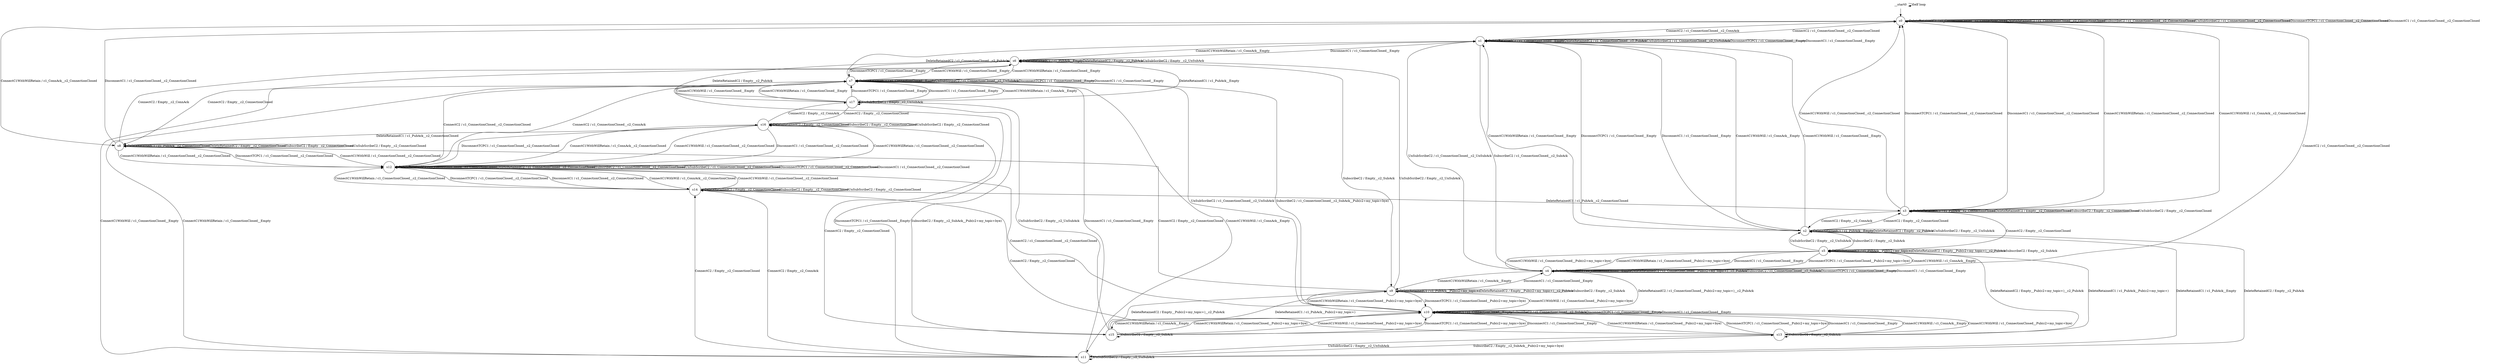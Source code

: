 digraph g {
	graph [name=g];
	__start0	[shape=none];
	__start0 -> __start0	[key=0,
		label="Self loop"];
	s0	[label=s0,
		shape=circle];
	__start0 -> s0	[key=0];
	s0 -> s0	[key=0,
		label="DeleteRetainedC1 / c1_ConnectionClosed__c2_ConnectionClosed"];
	s0 -> s0	[key=1,
		label="DeleteRetainedC2 / c1_ConnectionClosed__c2_ConnectionClosed"];
	s0 -> s0	[key=2,
		label="SubscribeC2 / c1_ConnectionClosed__c2_ConnectionClosed"];
	s0 -> s0	[key=3,
		label="UnSubScribeC2 / c1_ConnectionClosed__c2_ConnectionClosed"];
	s0 -> s0	[key=4,
		label="DisconnectTCPC1 / c1_ConnectionClosed__c2_ConnectionClosed"];
	s0 -> s0	[key=5,
		label="DisconnectC1 / c1_ConnectionClosed__c2_ConnectionClosed"];
	s1	[label=s1,
		shape=circle];
	s0 -> s1	[key=0,
		label="ConnectC2 / c1_ConnectionClosed__c2_ConnAck"];
	s3	[label=s3,
		shape=circle];
	s0 -> s3	[key=0,
		label="ConnectC1WithWill / c1_ConnAck__c2_ConnectionClosed"];
	s8	[label=s8,
		shape=circle];
	s0 -> s8	[key=0,
		label="ConnectC1WithWillRetain / c1_ConnAck__c2_ConnectionClosed"];
	s1 -> s0	[key=0,
		label="ConnectC2 / c1_ConnectionClosed__c2_ConnectionClosed"];
	s1 -> s1	[key=0,
		label="DeleteRetainedC1 / c1_ConnectionClosed__Empty"];
	s1 -> s1	[key=1,
		label="DeleteRetainedC2 / c1_ConnectionClosed__c2_PubAck"];
	s1 -> s1	[key=2,
		label="UnSubScribeC2 / c1_ConnectionClosed__c2_UnSubAck"];
	s1 -> s1	[key=3,
		label="DisconnectTCPC1 / c1_ConnectionClosed__Empty"];
	s1 -> s1	[key=4,
		label="DisconnectC1 / c1_ConnectionClosed__Empty"];
	s2	[label=s2,
		shape=circle];
	s1 -> s2	[key=0,
		label="ConnectC1WithWill / c1_ConnAck__Empty"];
	s4	[label=s4,
		shape=circle];
	s1 -> s4	[key=0,
		label="SubscribeC2 / c1_ConnectionClosed__c2_SubAck"];
	s6	[label=s6,
		shape=circle];
	s1 -> s6	[key=0,
		label="ConnectC1WithWillRetain / c1_ConnAck__Empty"];
	s2 -> s1	[key=0,
		label="ConnectC1WithWill / c1_ConnectionClosed__Empty"];
	s2 -> s1	[key=1,
		label="ConnectC1WithWillRetain / c1_ConnectionClosed__Empty"];
	s2 -> s1	[key=2,
		label="DisconnectTCPC1 / c1_ConnectionClosed__Empty"];
	s2 -> s1	[key=3,
		label="DisconnectC1 / c1_ConnectionClosed__Empty"];
	s2 -> s2	[key=0,
		label="DeleteRetainedC1 / c1_PubAck__Empty"];
	s2 -> s2	[key=1,
		label="DeleteRetainedC2 / Empty__c2_PubAck"];
	s2 -> s2	[key=2,
		label="UnSubScribeC2 / Empty__c2_UnSubAck"];
	s2 -> s3	[key=0,
		label="ConnectC2 / Empty__c2_ConnectionClosed"];
	s5	[label=s5,
		shape=circle];
	s2 -> s5	[key=0,
		label="SubscribeC2 / Empty__c2_SubAck"];
	s3 -> s0	[key=0,
		label="ConnectC1WithWill / c1_ConnectionClosed__c2_ConnectionClosed"];
	s3 -> s0	[key=1,
		label="ConnectC1WithWillRetain / c1_ConnectionClosed__c2_ConnectionClosed"];
	s3 -> s0	[key=2,
		label="DisconnectTCPC1 / c1_ConnectionClosed__c2_ConnectionClosed"];
	s3 -> s0	[key=3,
		label="DisconnectC1 / c1_ConnectionClosed__c2_ConnectionClosed"];
	s3 -> s2	[key=0,
		label="ConnectC2 / Empty__c2_ConnAck"];
	s3 -> s3	[key=0,
		label="DeleteRetainedC1 / c1_PubAck__c2_ConnectionClosed"];
	s3 -> s3	[key=1,
		label="DeleteRetainedC2 / Empty__c2_ConnectionClosed"];
	s3 -> s3	[key=2,
		label="SubscribeC2 / Empty__c2_ConnectionClosed"];
	s3 -> s3	[key=3,
		label="UnSubScribeC2 / Empty__c2_ConnectionClosed"];
	s4 -> s0	[key=0,
		label="ConnectC2 / c1_ConnectionClosed__c2_ConnectionClosed"];
	s4 -> s1	[key=0,
		label="UnSubScribeC2 / c1_ConnectionClosed__c2_UnSubAck"];
	s4 -> s4	[key=0,
		label="DeleteRetainedC1 / c1_ConnectionClosed__Empty"];
	s4 -> s4	[key=1,
		label="DeleteRetainedC2 / c1_ConnectionClosed__Pub(c2+my_topic+)__c2_PubAck"];
	s4 -> s4	[key=2,
		label="SubscribeC2 / c1_ConnectionClosed__c2_SubAck"];
	s4 -> s4	[key=3,
		label="DisconnectTCPC1 / c1_ConnectionClosed__Empty"];
	s4 -> s4	[key=4,
		label="DisconnectC1 / c1_ConnectionClosed__Empty"];
	s4 -> s5	[key=0,
		label="ConnectC1WithWill / c1_ConnAck__Empty"];
	s9	[label=s9,
		shape=circle];
	s4 -> s9	[key=0,
		label="ConnectC1WithWillRetain / c1_ConnAck__Empty"];
	s5 -> s2	[key=0,
		label="UnSubScribeC2 / Empty__c2_UnSubAck"];
	s5 -> s3	[key=0,
		label="ConnectC2 / Empty__c2_ConnectionClosed"];
	s5 -> s4	[key=0,
		label="ConnectC1WithWill / c1_ConnectionClosed__Pub(c2+my_topic+bye)"];
	s5 -> s4	[key=1,
		label="ConnectC1WithWillRetain / c1_ConnectionClosed__Pub(c2+my_topic+bye)"];
	s5 -> s4	[key=2,
		label="DisconnectTCPC1 / c1_ConnectionClosed__Pub(c2+my_topic+bye)"];
	s5 -> s4	[key=3,
		label="DisconnectC1 / c1_ConnectionClosed__Empty"];
	s5 -> s5	[key=0,
		label="DeleteRetainedC1 / c1_PubAck__Pub(c2+my_topic+)"];
	s5 -> s5	[key=1,
		label="DeleteRetainedC2 / Empty__Pub(c2+my_topic+)__c2_PubAck"];
	s5 -> s5	[key=2,
		label="SubscribeC2 / Empty__c2_SubAck"];
	s6 -> s1	[key=0,
		label="DisconnectC1 / c1_ConnectionClosed__Empty"];
	s6 -> s6	[key=0,
		label="DeleteRetainedC1 / c1_PubAck__Empty"];
	s6 -> s6	[key=1,
		label="DeleteRetainedC2 / Empty__c2_PubAck"];
	s6 -> s6	[key=2,
		label="UnSubScribeC2 / Empty__c2_UnSubAck"];
	s7	[label=s7,
		shape=circle];
	s6 -> s7	[key=0,
		label="ConnectC1WithWill / c1_ConnectionClosed__Empty"];
	s6 -> s7	[key=1,
		label="ConnectC1WithWillRetain / c1_ConnectionClosed__Empty"];
	s6 -> s7	[key=2,
		label="DisconnectTCPC1 / c1_ConnectionClosed__Empty"];
	s6 -> s8	[key=0,
		label="ConnectC2 / Empty__c2_ConnectionClosed"];
	s6 -> s9	[key=0,
		label="SubscribeC2 / Empty__c2_SubAck"];
	s7 -> s1	[key=0,
		label="DeleteRetainedC2 / c1_ConnectionClosed__c2_PubAck"];
	s7 -> s7	[key=0,
		label="DeleteRetainedC1 / c1_ConnectionClosed__Empty"];
	s7 -> s7	[key=1,
		label="UnSubScribeC2 / c1_ConnectionClosed__c2_UnSubAck"];
	s7 -> s7	[key=2,
		label="DisconnectTCPC1 / c1_ConnectionClosed__Empty"];
	s7 -> s7	[key=3,
		label="DisconnectC1 / c1_ConnectionClosed__Empty"];
	s10	[label=s10,
		shape=circle];
	s7 -> s10	[key=0,
		label="SubscribeC2 / c1_ConnectionClosed__c2_SubAck__Pub(c2+my_topic+bye)"];
	s11	[label=s11,
		shape=circle];
	s7 -> s11	[key=0,
		label="ConnectC1WithWill / c1_ConnAck__Empty"];
	s12	[label=s12,
		shape=circle];
	s7 -> s12	[key=0,
		label="ConnectC2 / c1_ConnectionClosed__c2_ConnectionClosed"];
	s17	[label=s17,
		shape=circle];
	s7 -> s17	[key=0,
		label="ConnectC1WithWillRetain / c1_ConnAck__Empty"];
	s8 -> s0	[key=0,
		label="DisconnectC1 / c1_ConnectionClosed__c2_ConnectionClosed"];
	s8 -> s6	[key=0,
		label="ConnectC2 / Empty__c2_ConnAck"];
	s8 -> s8	[key=0,
		label="DeleteRetainedC1 / c1_PubAck__c2_ConnectionClosed"];
	s8 -> s8	[key=1,
		label="DeleteRetainedC2 / Empty__c2_ConnectionClosed"];
	s8 -> s8	[key=2,
		label="SubscribeC2 / Empty__c2_ConnectionClosed"];
	s8 -> s8	[key=3,
		label="UnSubScribeC2 / Empty__c2_ConnectionClosed"];
	s8 -> s12	[key=0,
		label="ConnectC1WithWill / c1_ConnectionClosed__c2_ConnectionClosed"];
	s8 -> s12	[key=1,
		label="ConnectC1WithWillRetain / c1_ConnectionClosed__c2_ConnectionClosed"];
	s8 -> s12	[key=2,
		label="DisconnectTCPC1 / c1_ConnectionClosed__c2_ConnectionClosed"];
	s9 -> s4	[key=0,
		label="DisconnectC1 / c1_ConnectionClosed__Empty"];
	s9 -> s6	[key=0,
		label="UnSubScribeC2 / Empty__c2_UnSubAck"];
	s9 -> s8	[key=0,
		label="ConnectC2 / Empty__c2_ConnectionClosed"];
	s9 -> s9	[key=0,
		label="DeleteRetainedC1 / c1_PubAck__Pub(c2+my_topic+)"];
	s9 -> s9	[key=1,
		label="DeleteRetainedC2 / Empty__Pub(c2+my_topic+)__c2_PubAck"];
	s9 -> s9	[key=2,
		label="SubscribeC2 / Empty__c2_SubAck"];
	s9 -> s10	[key=0,
		label="ConnectC1WithWill / c1_ConnectionClosed__Pub(c2+my_topic+bye)"];
	s9 -> s10	[key=1,
		label="ConnectC1WithWillRetain / c1_ConnectionClosed__Pub(c2+my_topic+bye)"];
	s9 -> s10	[key=2,
		label="DisconnectTCPC1 / c1_ConnectionClosed__Pub(c2+my_topic+bye)"];
	s10 -> s4	[key=0,
		label="DeleteRetainedC2 / c1_ConnectionClosed__Pub(c2+my_topic+)__c2_PubAck"];
	s10 -> s7	[key=0,
		label="UnSubScribeC2 / c1_ConnectionClosed__c2_UnSubAck"];
	s10 -> s10	[key=0,
		label="DeleteRetainedC1 / c1_ConnectionClosed__Empty"];
	s10 -> s10	[key=1,
		label="SubscribeC2 / c1_ConnectionClosed__c2_SubAck"];
	s10 -> s10	[key=2,
		label="DisconnectTCPC1 / c1_ConnectionClosed__Empty"];
	s10 -> s10	[key=3,
		label="DisconnectC1 / c1_ConnectionClosed__Empty"];
	s10 -> s12	[key=0,
		label="ConnectC2 / c1_ConnectionClosed__c2_ConnectionClosed"];
	s13	[label=s13,
		shape=circle];
	s10 -> s13	[key=0,
		label="ConnectC1WithWill / c1_ConnAck__Empty"];
	s15	[label=s15,
		shape=circle];
	s10 -> s15	[key=0,
		label="ConnectC1WithWillRetain / c1_ConnAck__Empty"];
	s11 -> s2	[key=0,
		label="DeleteRetainedC1 / c1_PubAck__Empty"];
	s11 -> s2	[key=1,
		label="DeleteRetainedC2 / Empty__c2_PubAck"];
	s11 -> s7	[key=0,
		label="ConnectC1WithWill / c1_ConnectionClosed__Empty"];
	s11 -> s7	[key=1,
		label="ConnectC1WithWillRetain / c1_ConnectionClosed__Empty"];
	s11 -> s7	[key=2,
		label="DisconnectTCPC1 / c1_ConnectionClosed__Empty"];
	s11 -> s7	[key=3,
		label="DisconnectC1 / c1_ConnectionClosed__Empty"];
	s11 -> s11	[key=0,
		label="UnSubScribeC2 / Empty__c2_UnSubAck"];
	s11 -> s13	[key=0,
		label="SubscribeC2 / Empty__c2_SubAck__Pub(c2+my_topic+bye)"];
	s14	[label=s14,
		shape=circle];
	s11 -> s14	[key=0,
		label="ConnectC2 / Empty__c2_ConnectionClosed"];
	s12 -> s7	[key=0,
		label="ConnectC2 / c1_ConnectionClosed__c2_ConnAck"];
	s12 -> s12	[key=0,
		label="DeleteRetainedC1 / c1_ConnectionClosed__c2_ConnectionClosed"];
	s12 -> s12	[key=1,
		label="DeleteRetainedC2 / c1_ConnectionClosed__c2_ConnectionClosed"];
	s12 -> s12	[key=2,
		label="SubscribeC2 / c1_ConnectionClosed__c2_ConnectionClosed"];
	s12 -> s12	[key=3,
		label="UnSubScribeC2 / c1_ConnectionClosed__c2_ConnectionClosed"];
	s12 -> s12	[key=4,
		label="DisconnectTCPC1 / c1_ConnectionClosed__c2_ConnectionClosed"];
	s12 -> s12	[key=5,
		label="DisconnectC1 / c1_ConnectionClosed__c2_ConnectionClosed"];
	s12 -> s14	[key=0,
		label="ConnectC1WithWill / c1_ConnAck__c2_ConnectionClosed"];
	s16	[label=s16,
		shape=circle];
	s12 -> s16	[key=0,
		label="ConnectC1WithWillRetain / c1_ConnAck__c2_ConnectionClosed"];
	s13 -> s5	[key=0,
		label="DeleteRetainedC1 / c1_PubAck__Pub(c2+my_topic+)"];
	s13 -> s5	[key=1,
		label="DeleteRetainedC2 / Empty__Pub(c2+my_topic+)__c2_PubAck"];
	s13 -> s10	[key=0,
		label="ConnectC1WithWill / c1_ConnectionClosed__Pub(c2+my_topic+bye)"];
	s13 -> s10	[key=1,
		label="ConnectC1WithWillRetain / c1_ConnectionClosed__Pub(c2+my_topic+bye)"];
	s13 -> s10	[key=2,
		label="DisconnectTCPC1 / c1_ConnectionClosed__Pub(c2+my_topic+bye)"];
	s13 -> s10	[key=3,
		label="DisconnectC1 / c1_ConnectionClosed__Empty"];
	s13 -> s11	[key=0,
		label="UnSubScribeC2 / Empty__c2_UnSubAck"];
	s13 -> s13	[key=0,
		label="SubscribeC2 / Empty__c2_SubAck"];
	s13 -> s14	[key=0,
		label="ConnectC2 / Empty__c2_ConnectionClosed"];
	s14 -> s3	[key=0,
		label="DeleteRetainedC1 / c1_PubAck__c2_ConnectionClosed"];
	s14 -> s11	[key=0,
		label="ConnectC2 / Empty__c2_ConnAck"];
	s14 -> s12	[key=0,
		label="ConnectC1WithWill / c1_ConnectionClosed__c2_ConnectionClosed"];
	s14 -> s12	[key=1,
		label="ConnectC1WithWillRetain / c1_ConnectionClosed__c2_ConnectionClosed"];
	s14 -> s12	[key=2,
		label="DisconnectTCPC1 / c1_ConnectionClosed__c2_ConnectionClosed"];
	s14 -> s12	[key=3,
		label="DisconnectC1 / c1_ConnectionClosed__c2_ConnectionClosed"];
	s14 -> s14	[key=0,
		label="DeleteRetainedC2 / Empty__c2_ConnectionClosed"];
	s14 -> s14	[key=1,
		label="SubscribeC2 / Empty__c2_ConnectionClosed"];
	s14 -> s14	[key=2,
		label="UnSubScribeC2 / Empty__c2_ConnectionClosed"];
	s15 -> s9	[key=0,
		label="DeleteRetainedC1 / c1_PubAck__Pub(c2+my_topic+)"];
	s15 -> s9	[key=1,
		label="DeleteRetainedC2 / Empty__Pub(c2+my_topic+)__c2_PubAck"];
	s15 -> s10	[key=0,
		label="ConnectC1WithWill / c1_ConnectionClosed__Pub(c2+my_topic+bye)"];
	s15 -> s10	[key=1,
		label="ConnectC1WithWillRetain / c1_ConnectionClosed__Pub(c2+my_topic+bye)"];
	s15 -> s10	[key=2,
		label="DisconnectTCPC1 / c1_ConnectionClosed__Pub(c2+my_topic+bye)"];
	s15 -> s10	[key=3,
		label="DisconnectC1 / c1_ConnectionClosed__Empty"];
	s15 -> s15	[key=0,
		label="SubscribeC2 / Empty__c2_SubAck"];
	s15 -> s16	[key=0,
		label="ConnectC2 / Empty__c2_ConnectionClosed"];
	s15 -> s17	[key=0,
		label="UnSubScribeC2 / Empty__c2_UnSubAck"];
	s16 -> s8	[key=0,
		label="DeleteRetainedC1 / c1_PubAck__c2_ConnectionClosed"];
	s16 -> s12	[key=0,
		label="ConnectC1WithWill / c1_ConnectionClosed__c2_ConnectionClosed"];
	s16 -> s12	[key=1,
		label="ConnectC1WithWillRetain / c1_ConnectionClosed__c2_ConnectionClosed"];
	s16 -> s12	[key=2,
		label="DisconnectTCPC1 / c1_ConnectionClosed__c2_ConnectionClosed"];
	s16 -> s12	[key=3,
		label="DisconnectC1 / c1_ConnectionClosed__c2_ConnectionClosed"];
	s16 -> s16	[key=0,
		label="DeleteRetainedC2 / Empty__c2_ConnectionClosed"];
	s16 -> s16	[key=1,
		label="SubscribeC2 / Empty__c2_ConnectionClosed"];
	s16 -> s16	[key=2,
		label="UnSubScribeC2 / Empty__c2_ConnectionClosed"];
	s16 -> s17	[key=0,
		label="ConnectC2 / Empty__c2_ConnAck"];
	s17 -> s6	[key=0,
		label="DeleteRetainedC1 / c1_PubAck__Empty"];
	s17 -> s6	[key=1,
		label="DeleteRetainedC2 / Empty__c2_PubAck"];
	s17 -> s7	[key=0,
		label="ConnectC1WithWill / c1_ConnectionClosed__Empty"];
	s17 -> s7	[key=1,
		label="ConnectC1WithWillRetain / c1_ConnectionClosed__Empty"];
	s17 -> s7	[key=2,
		label="DisconnectTCPC1 / c1_ConnectionClosed__Empty"];
	s17 -> s7	[key=3,
		label="DisconnectC1 / c1_ConnectionClosed__Empty"];
	s17 -> s15	[key=0,
		label="SubscribeC2 / Empty__c2_SubAck__Pub(c2+my_topic+bye)"];
	s17 -> s16	[key=0,
		label="ConnectC2 / Empty__c2_ConnectionClosed"];
	s17 -> s17	[key=0,
		label="UnSubScribeC2 / Empty__c2_UnSubAck"];
}
